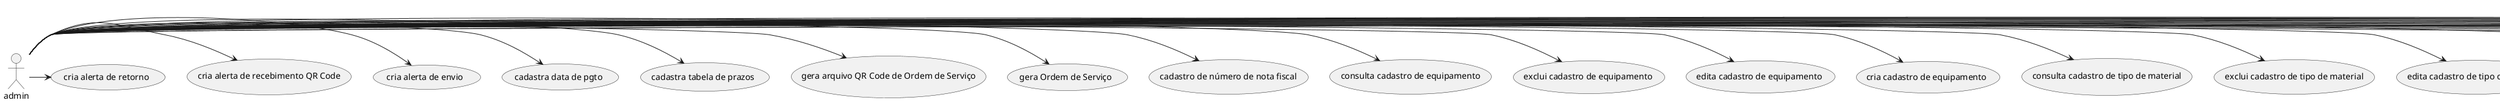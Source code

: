 @startuml
:admin: -> (cria cadastro de empresas ext)
:admin: -> (edita cadastro de empresas ext)
:admin: -> (exclui cadastro de empresas ext)
:admin: -> (consulta cadastro de empresas ext) 
:admin: -> (cria cadastro meio de transporte)
:admin: -> (edita meio de transporte)
:admin: -> (exclui meio de transporte)
:admin: -> (consulta meio de transporte)
:admin: -> (cria cadastro de produto)
:admin: -> (edita cadastro de produto)
:admin: -> (exclui cadastro de produto)
:admin: -> (consulta cadastro de produto)
:admin: -> (cria cadastro de modelo)
:admin: -> (edita cadastro de modelo)
:admin: -> (exclui cadastro de modelo)
:admin: -> (consulta cadastro de modelo)
:admin: -> (cria cadastro de cor)
:admin: -> (edita cadastro de cor)
:admin: -> (exclui cadastro de cor)
:admin: -> (consulta cadastro de cor)
:admin: -> (cria cadastro de tipo de material)
:admin: -> (edita cadastro de tipo de material)
:admin: -> (exclui cadastro de tipo de material)
:admin: -> (consulta cadastro de tipo de material)
:admin: -> (cria cadastro de equipamento)
:admin: -> (edita cadastro de equipamento)
:admin: -> (exclui cadastro de equipamento)
:admin: -> (consulta cadastro de equipamento)
:admin: -> (cadastro de número de nota fiscal)
:admin: -> (gera Ordem de Serviço)
:admin: -> (gera arquivo QR Code de Ordem de Serviço)
:admin: -> (cadastra tabela de prazos)
:admin: -> (cadastra data de pgto)
:admin: -> (cria alerta de envio)
:admin: -> (cria alerta de recebimento QR Code)
:admin: -> (cria alerta de retorno)




























@enduml